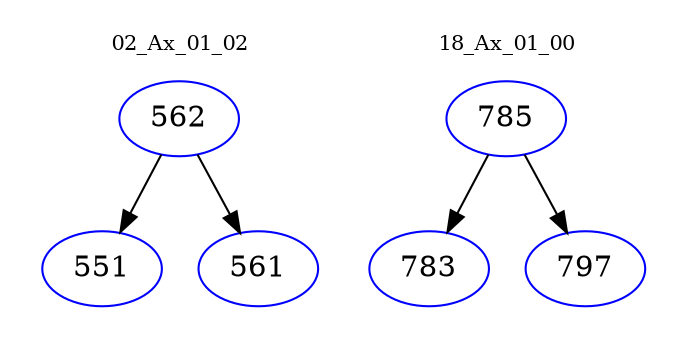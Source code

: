 digraph{
subgraph cluster_0 {
color = white
label = "02_Ax_01_02";
fontsize=10;
T0_562 [label="562", color="blue"]
T0_562 -> T0_551 [color="black"]
T0_551 [label="551", color="blue"]
T0_562 -> T0_561 [color="black"]
T0_561 [label="561", color="blue"]
}
subgraph cluster_1 {
color = white
label = "18_Ax_01_00";
fontsize=10;
T1_785 [label="785", color="blue"]
T1_785 -> T1_783 [color="black"]
T1_783 [label="783", color="blue"]
T1_785 -> T1_797 [color="black"]
T1_797 [label="797", color="blue"]
}
}
